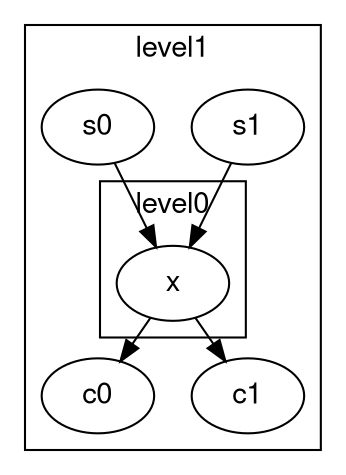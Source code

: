 digraph unix {
  graph [ dpi = 75 ]; 
  graph [nodesep = 0.25; ranksep=0.25];
  fontname="Helvetica,Arial,sans-serif"
  node [fontname="Helvetica,Arial,sans-serif"]
  edge [fontname="Helvetica,Arial,sans-serif"]
  subgraph cluster_level1_10 {
    label = "level1"; // scope
    s1_11 [
      label = "s1"; // node
    ];
    s0_12 [
      label = "s0"; // node
    ];
    c0_15 [
      label = "c0"; // node
    ];
    c1_16 [
      label = "c1"; // node
    ];
    subgraph cluster_level0_12 {
      label = "level0"; // scope
      x_14 [
        label = "x"; // node
      ];
      
    }
    
  }
  "s1_11" -> "x_14";
  "s0_12" -> "x_14";
  "x_14" -> "c0_15";
  "x_14" -> "c1_16";
}

